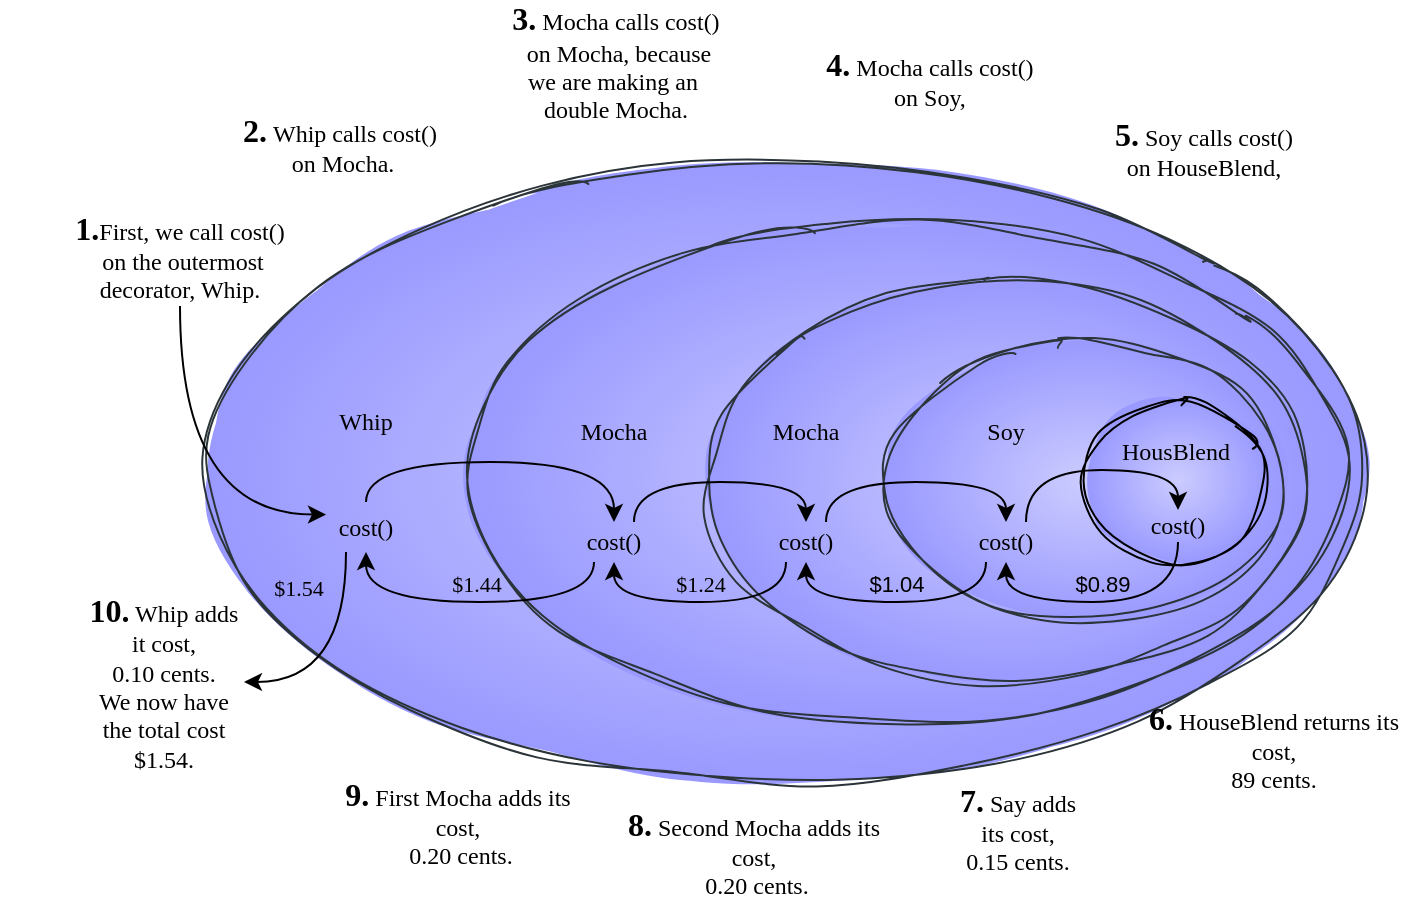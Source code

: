 <mxfile version="25.0.1">
  <diagram name="Page-1" id="5OYypSuU5VY-bVDf_hHd">
    <mxGraphModel dx="1000" dy="656" grid="0" gridSize="10" guides="1" tooltips="1" connect="1" arrows="1" fold="1" page="1" pageScale="1" pageWidth="827" pageHeight="1169" math="0" shadow="0">
      <root>
        <mxCell id="0" />
        <mxCell id="1" parent="0" />
        <mxCell id="UCqLMDv5lUyc53LIavz3-15" value="" style="ellipse;whiteSpace=wrap;html=1;sketch=1;curveFitting=1;jiggle=2;fillColor=#CCCCFF;strokeColor=#2B3439;gradientColor=#9999FF;gradientDirection=radial;" vertex="1" parent="1">
          <mxGeometry x="150" y="240" width="580" height="310" as="geometry" />
        </mxCell>
        <mxCell id="UCqLMDv5lUyc53LIavz3-11" value="" style="ellipse;whiteSpace=wrap;html=1;sketch=1;curveFitting=1;jiggle=2;fillColor=#CCCCFF;strokeColor=#2B3439;gradientColor=#9999FF;gradientDirection=radial;" vertex="1" parent="1">
          <mxGeometry x="280" y="270" width="440" height="250" as="geometry" />
        </mxCell>
        <mxCell id="UCqLMDv5lUyc53LIavz3-8" value="" style="ellipse;whiteSpace=wrap;html=1;sketch=1;curveFitting=1;jiggle=2;fillColor=#CCCCFF;strokeColor=#2B3439;gradientColor=#9999FF;gradientDirection=radial;" vertex="1" parent="1">
          <mxGeometry x="400" y="300" width="300" height="200" as="geometry" />
        </mxCell>
        <mxCell id="UCqLMDv5lUyc53LIavz3-4" value="" style="ellipse;whiteSpace=wrap;html=1;sketch=1;curveFitting=1;jiggle=2;fillColor=#CCCCFF;strokeColor=#2B3439;gradientColor=#9999FF;gradientDirection=radial;" vertex="1" parent="1">
          <mxGeometry x="490" y="330" width="200" height="140" as="geometry" />
        </mxCell>
        <mxCell id="UCqLMDv5lUyc53LIavz3-1" value="" style="ellipse;whiteSpace=wrap;html=1;sketch=1;curveFitting=1;jiggle=2;fillColor=#CCCCFF;strokeColor=#000000;gradientColor=#9999FF;gradientDirection=radial;" vertex="1" parent="1">
          <mxGeometry x="590" y="360" width="90" height="80" as="geometry" />
        </mxCell>
        <mxCell id="UCqLMDv5lUyc53LIavz3-27" value="$0.89" style="edgeStyle=orthogonalEdgeStyle;rounded=0;orthogonalLoop=1;jettySize=auto;html=1;exitX=0.5;exitY=1;exitDx=0;exitDy=0;entryX=0.5;entryY=1;entryDx=0;entryDy=0;curved=1;labelBackgroundColor=none;verticalAlign=bottom;" edge="1" parent="1" source="UCqLMDv5lUyc53LIavz3-2" target="UCqLMDv5lUyc53LIavz3-6">
          <mxGeometry relative="1" as="geometry" />
        </mxCell>
        <mxCell id="UCqLMDv5lUyc53LIavz3-2" value="cost()" style="rounded=0;whiteSpace=wrap;html=1;fillColor=none;strokeColor=none;fontFamily=Comic Sans MS;" vertex="1" parent="1">
          <mxGeometry x="616" y="414" width="40" height="16" as="geometry" />
        </mxCell>
        <mxCell id="UCqLMDv5lUyc53LIavz3-3" value="HousBlend" style="rounded=0;whiteSpace=wrap;html=1;fillColor=none;strokeColor=none;fontFamily=Comic Sans MS;" vertex="1" parent="1">
          <mxGeometry x="615" y="370" width="40" height="30" as="geometry" />
        </mxCell>
        <mxCell id="UCqLMDv5lUyc53LIavz3-5" value="Soy" style="rounded=0;whiteSpace=wrap;html=1;fillColor=none;strokeColor=none;fontFamily=Comic Sans MS;" vertex="1" parent="1">
          <mxGeometry x="530" y="360" width="40" height="30" as="geometry" />
        </mxCell>
        <mxCell id="UCqLMDv5lUyc53LIavz3-22" style="edgeStyle=orthogonalEdgeStyle;rounded=0;orthogonalLoop=1;jettySize=auto;html=1;exitX=0.75;exitY=0;exitDx=0;exitDy=0;entryX=0.5;entryY=0;entryDx=0;entryDy=0;curved=1;" edge="1" parent="1" source="UCqLMDv5lUyc53LIavz3-6" target="UCqLMDv5lUyc53LIavz3-2">
          <mxGeometry relative="1" as="geometry" />
        </mxCell>
        <mxCell id="UCqLMDv5lUyc53LIavz3-24" value="$1.04" style="edgeStyle=orthogonalEdgeStyle;rounded=0;orthogonalLoop=1;jettySize=auto;html=1;exitX=0.25;exitY=1;exitDx=0;exitDy=0;entryX=0.5;entryY=1;entryDx=0;entryDy=0;curved=1;labelBackgroundColor=none;verticalAlign=bottom;" edge="1" parent="1" source="UCqLMDv5lUyc53LIavz3-6" target="UCqLMDv5lUyc53LIavz3-10">
          <mxGeometry relative="1" as="geometry" />
        </mxCell>
        <mxCell id="UCqLMDv5lUyc53LIavz3-6" value="cost()" style="rounded=0;whiteSpace=wrap;html=1;fillColor=none;strokeColor=none;fontFamily=Comic Sans MS;" vertex="1" parent="1">
          <mxGeometry x="530" y="420" width="40" height="20" as="geometry" />
        </mxCell>
        <mxCell id="UCqLMDv5lUyc53LIavz3-9" value="Mocha" style="rounded=0;whiteSpace=wrap;html=1;fillColor=none;strokeColor=none;fontFamily=Comic Sans MS;" vertex="1" parent="1">
          <mxGeometry x="430" y="360" width="40" height="30" as="geometry" />
        </mxCell>
        <mxCell id="UCqLMDv5lUyc53LIavz3-21" style="edgeStyle=orthogonalEdgeStyle;rounded=0;orthogonalLoop=1;jettySize=auto;html=1;exitX=0.75;exitY=0;exitDx=0;exitDy=0;entryX=0.5;entryY=0;entryDx=0;entryDy=0;curved=1;" edge="1" parent="1" source="UCqLMDv5lUyc53LIavz3-10" target="UCqLMDv5lUyc53LIavz3-6">
          <mxGeometry relative="1" as="geometry" />
        </mxCell>
        <mxCell id="UCqLMDv5lUyc53LIavz3-25" value="$1.24" style="edgeStyle=orthogonalEdgeStyle;rounded=0;orthogonalLoop=1;jettySize=auto;html=1;exitX=0.25;exitY=1;exitDx=0;exitDy=0;entryX=0.5;entryY=1;entryDx=0;entryDy=0;curved=1;fontFamily=Comic Sans MS;labelBackgroundColor=none;verticalAlign=bottom;" edge="1" parent="1" source="UCqLMDv5lUyc53LIavz3-10" target="UCqLMDv5lUyc53LIavz3-14">
          <mxGeometry relative="1" as="geometry" />
        </mxCell>
        <mxCell id="UCqLMDv5lUyc53LIavz3-10" value="cost()" style="rounded=0;whiteSpace=wrap;html=1;fillColor=none;strokeColor=none;fontFamily=Comic Sans MS;" vertex="1" parent="1">
          <mxGeometry x="430" y="420" width="40" height="20" as="geometry" />
        </mxCell>
        <mxCell id="UCqLMDv5lUyc53LIavz3-13" value="Mocha" style="rounded=0;whiteSpace=wrap;html=1;fillColor=none;strokeColor=none;fontFamily=Comic Sans MS;" vertex="1" parent="1">
          <mxGeometry x="334" y="360" width="40" height="30" as="geometry" />
        </mxCell>
        <mxCell id="UCqLMDv5lUyc53LIavz3-20" style="edgeStyle=orthogonalEdgeStyle;rounded=0;orthogonalLoop=1;jettySize=auto;html=1;exitX=0.75;exitY=0;exitDx=0;exitDy=0;entryX=0.5;entryY=0;entryDx=0;entryDy=0;curved=1;" edge="1" parent="1" source="UCqLMDv5lUyc53LIavz3-14" target="UCqLMDv5lUyc53LIavz3-10">
          <mxGeometry relative="1" as="geometry" />
        </mxCell>
        <mxCell id="UCqLMDv5lUyc53LIavz3-26" value="$1.44" style="edgeStyle=orthogonalEdgeStyle;rounded=0;orthogonalLoop=1;jettySize=auto;html=1;exitX=0.25;exitY=1;exitDx=0;exitDy=0;entryX=0.5;entryY=1;entryDx=0;entryDy=0;curved=1;fontFamily=Comic Sans MS;verticalAlign=bottom;labelBackgroundColor=none;" edge="1" parent="1" source="UCqLMDv5lUyc53LIavz3-14" target="UCqLMDv5lUyc53LIavz3-17">
          <mxGeometry relative="1" as="geometry" />
        </mxCell>
        <mxCell id="UCqLMDv5lUyc53LIavz3-14" value="cost()" style="rounded=0;whiteSpace=wrap;html=1;fillColor=none;strokeColor=none;fontFamily=Comic Sans MS;" vertex="1" parent="1">
          <mxGeometry x="334" y="420" width="40" height="20" as="geometry" />
        </mxCell>
        <mxCell id="UCqLMDv5lUyc53LIavz3-16" value="Whip" style="rounded=0;whiteSpace=wrap;html=1;fillColor=none;strokeColor=none;fontFamily=Comic Sans MS;" vertex="1" parent="1">
          <mxGeometry x="210" y="355" width="40" height="30" as="geometry" />
        </mxCell>
        <mxCell id="UCqLMDv5lUyc53LIavz3-19" style="edgeStyle=orthogonalEdgeStyle;rounded=0;orthogonalLoop=1;jettySize=auto;html=1;exitX=0.5;exitY=0;exitDx=0;exitDy=0;entryX=0.5;entryY=0;entryDx=0;entryDy=0;curved=1;" edge="1" parent="1" source="UCqLMDv5lUyc53LIavz3-17" target="UCqLMDv5lUyc53LIavz3-14">
          <mxGeometry relative="1" as="geometry" />
        </mxCell>
        <mxCell id="UCqLMDv5lUyc53LIavz3-31" value="$1.54" style="edgeStyle=orthogonalEdgeStyle;rounded=0;orthogonalLoop=1;jettySize=auto;html=1;exitX=0.25;exitY=1;exitDx=0;exitDy=0;entryX=1;entryY=0.5;entryDx=0;entryDy=0;curved=1;fontFamily=Comic Sans MS;labelBackgroundColor=none;verticalAlign=bottom;" edge="1" parent="1" source="UCqLMDv5lUyc53LIavz3-17" target="UCqLMDv5lUyc53LIavz3-28">
          <mxGeometry x="-0.54" y="-24" relative="1" as="geometry">
            <mxPoint as="offset" />
          </mxGeometry>
        </mxCell>
        <mxCell id="UCqLMDv5lUyc53LIavz3-17" value="cost()" style="rounded=0;whiteSpace=wrap;html=1;fillColor=none;strokeColor=none;fontFamily=Comic Sans MS;" vertex="1" parent="1">
          <mxGeometry x="210" y="410" width="40" height="25" as="geometry" />
        </mxCell>
        <mxCell id="UCqLMDv5lUyc53LIavz3-28" value="&lt;b&gt;&lt;font style=&quot;font-size: 16px;&quot;&gt;10.&lt;/font&gt;&lt;/b&gt; Whip adds it cost,&lt;div&gt;0.10 cents.&lt;/div&gt;&lt;div&gt;We now have the total cost $1.54.&lt;/div&gt;" style="rounded=0;whiteSpace=wrap;html=1;strokeColor=none;fillColor=none;fontFamily=Comic Sans MS;" vertex="1" parent="1">
          <mxGeometry x="89" y="475" width="80" height="50" as="geometry" />
        </mxCell>
        <mxCell id="UCqLMDv5lUyc53LIavz3-30" style="edgeStyle=orthogonalEdgeStyle;rounded=0;orthogonalLoop=1;jettySize=auto;html=1;exitX=0.5;exitY=1;exitDx=0;exitDy=0;entryX=0;entryY=0.25;entryDx=0;entryDy=0;curved=1;" edge="1" parent="1" source="UCqLMDv5lUyc53LIavz3-32" target="UCqLMDv5lUyc53LIavz3-17">
          <mxGeometry relative="1" as="geometry">
            <mxPoint x="100" y="370" as="sourcePoint" />
          </mxGeometry>
        </mxCell>
        <mxCell id="UCqLMDv5lUyc53LIavz3-32" value="&lt;b&gt;&lt;font style=&quot;font-size: 16px;&quot;&gt;1.&lt;/font&gt;&lt;/b&gt;First, we call cost()&lt;div&gt;&amp;nbsp;on the outermost&lt;/div&gt;&lt;div&gt;decorator, Whip.&lt;/div&gt;" style="text;html=1;align=center;verticalAlign=middle;whiteSpace=wrap;rounded=0;fontFamily=Comic Sans MS;" vertex="1" parent="1">
          <mxGeometry x="47" y="262" width="180" height="50" as="geometry" />
        </mxCell>
        <mxCell id="UCqLMDv5lUyc53LIavz3-33" value="&lt;b&gt;&lt;font style=&quot;font-size: 16px;&quot;&gt;2.&lt;/font&gt;&lt;/b&gt;&amp;nbsp;Whip calls cost()&lt;div&gt;&amp;nbsp;on Mocha.&lt;/div&gt;" style="text;html=1;align=center;verticalAlign=middle;whiteSpace=wrap;rounded=0;fontFamily=Comic Sans MS;" vertex="1" parent="1">
          <mxGeometry x="140" y="206" width="154" height="50" as="geometry" />
        </mxCell>
        <mxCell id="UCqLMDv5lUyc53LIavz3-34" value="&lt;b&gt;&lt;font style=&quot;font-size: 16px;&quot;&gt;3.&lt;/font&gt;&lt;/b&gt;&amp;nbsp;Mocha calls cost()&lt;div&gt;&amp;nbsp;on Mocha,&amp;nbsp;&lt;span style=&quot;background-color: initial;&quot;&gt;because&lt;/span&gt;&lt;/div&gt;&lt;div&gt;&lt;span style=&quot;background-color: initial;&quot;&gt;we are making an&amp;nbsp;&lt;/span&gt;&lt;div&gt;double Mocha.&lt;/div&gt;&lt;/div&gt;" style="text;html=1;align=center;verticalAlign=middle;whiteSpace=wrap;rounded=0;fontFamily=Comic Sans MS;" vertex="1" parent="1">
          <mxGeometry x="280" y="165" width="150" height="50" as="geometry" />
        </mxCell>
        <mxCell id="UCqLMDv5lUyc53LIavz3-35" value="&lt;b&gt;&lt;font style=&quot;font-size: 16px;&quot;&gt;4.&lt;/font&gt;&lt;/b&gt;&amp;nbsp;Mocha calls cost()&lt;div&gt;on Soy,&lt;/div&gt;" style="text;html=1;align=center;verticalAlign=middle;whiteSpace=wrap;rounded=0;fontFamily=Comic Sans MS;" vertex="1" parent="1">
          <mxGeometry x="446" y="173" width="132" height="50" as="geometry" />
        </mxCell>
        <mxCell id="UCqLMDv5lUyc53LIavz3-36" value="&lt;b&gt;&lt;font style=&quot;font-size: 16px;&quot;&gt;5.&lt;/font&gt;&lt;/b&gt;&amp;nbsp;Soy calls cost()&lt;div&gt;on HouseBlend,&lt;/div&gt;" style="text;html=1;align=center;verticalAlign=middle;whiteSpace=wrap;rounded=0;fontFamily=Comic Sans MS;" vertex="1" parent="1">
          <mxGeometry x="583" y="208" width="132" height="50" as="geometry" />
        </mxCell>
        <mxCell id="UCqLMDv5lUyc53LIavz3-37" value="&lt;b&gt;&lt;font style=&quot;font-size: 16px;&quot;&gt;6.&lt;/font&gt;&lt;/b&gt;&amp;nbsp;HouseBlend returns its cost,&lt;div&gt;89 cents.&lt;/div&gt;" style="text;html=1;align=center;verticalAlign=middle;whiteSpace=wrap;rounded=0;fontFamily=Comic Sans MS;" vertex="1" parent="1">
          <mxGeometry x="618" y="507" width="132" height="50" as="geometry" />
        </mxCell>
        <mxCell id="UCqLMDv5lUyc53LIavz3-38" value="&lt;b&gt;&lt;font style=&quot;font-size: 16px;&quot;&gt;7.&lt;/font&gt;&lt;/b&gt;&amp;nbsp;Say adds&lt;div&gt;its cost,&lt;/div&gt;&lt;div&gt;0.15 cents.&lt;/div&gt;" style="text;html=1;align=center;verticalAlign=middle;whiteSpace=wrap;rounded=0;fontFamily=Comic Sans MS;" vertex="1" parent="1">
          <mxGeometry x="490" y="548" width="132" height="50" as="geometry" />
        </mxCell>
        <mxCell id="UCqLMDv5lUyc53LIavz3-39" value="&lt;b&gt;&lt;font style=&quot;font-size: 16px;&quot;&gt;8.&lt;/font&gt;&lt;/b&gt;&amp;nbsp;Second Mocha adds its cost,&lt;div&gt;&amp;nbsp;0.20 cents.&lt;/div&gt;" style="text;html=1;align=center;verticalAlign=middle;whiteSpace=wrap;rounded=0;fontFamily=Comic Sans MS;" vertex="1" parent="1">
          <mxGeometry x="358" y="560" width="132" height="50" as="geometry" />
        </mxCell>
        <mxCell id="UCqLMDv5lUyc53LIavz3-40" value="&lt;b&gt;&lt;font style=&quot;font-size: 16px;&quot;&gt;9.&lt;/font&gt;&lt;/b&gt;&amp;nbsp;First Mocha adds its cost,&lt;div&gt;&amp;nbsp;0.20 cents.&lt;/div&gt;" style="text;html=1;align=center;verticalAlign=middle;whiteSpace=wrap;rounded=0;fontFamily=Comic Sans MS;" vertex="1" parent="1">
          <mxGeometry x="210" y="545" width="132" height="50" as="geometry" />
        </mxCell>
      </root>
    </mxGraphModel>
  </diagram>
</mxfile>
